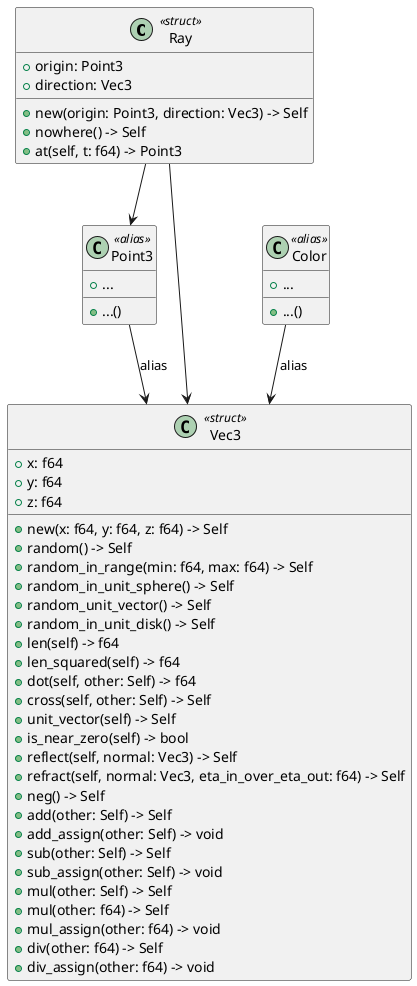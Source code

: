 @startuml primitives

class Ray << struct >> {
    + origin: Point3
    + direction: Vec3
    + new(origin: Point3, direction: Vec3) -> Self
    + nowhere() -> Self
    + at(self, t: f64) -> Point3
}

Ray --> Point3
Ray --> Vec3

class Vec3 << struct >> {
    + x: f64
    + y: f64
    + z: f64
    + new(x: f64, y: f64, z: f64) -> Self
    + random() -> Self
    + random_in_range(min: f64, max: f64) -> Self
    + random_in_unit_sphere() -> Self
    + random_unit_vector() -> Self
    + random_in_unit_disk() -> Self
    + len(self) -> f64
    + len_squared(self) -> f64
    + dot(self, other: Self) -> f64
    + cross(self, other: Self) -> Self
    + unit_vector(self) -> Self
    + is_near_zero(self) -> bool
    + reflect(self, normal: Vec3) -> Self
    + refract(self, normal: Vec3, eta_in_over_eta_out: f64) -> Self
    + neg() -> Self
    + add(other: Self) -> Self
    + add_assign(other: Self) -> void
    + sub(other: Self) -> Self
    + sub_assign(other: Self) -> void
    + mul(other: Self) -> Self
    + mul(other: f64) -> Self
    + mul_assign(other: f64) -> void
    + div(other: f64) -> Self
    + div_assign(other: f64) -> void
}

class Color << alias >> {
    + ...
    + ...()
}

Color --> Vec3 : alias

class Point3 << alias >> {
    + ...
    + ...()
}

Point3 --> Vec3 : alias

@enduml
